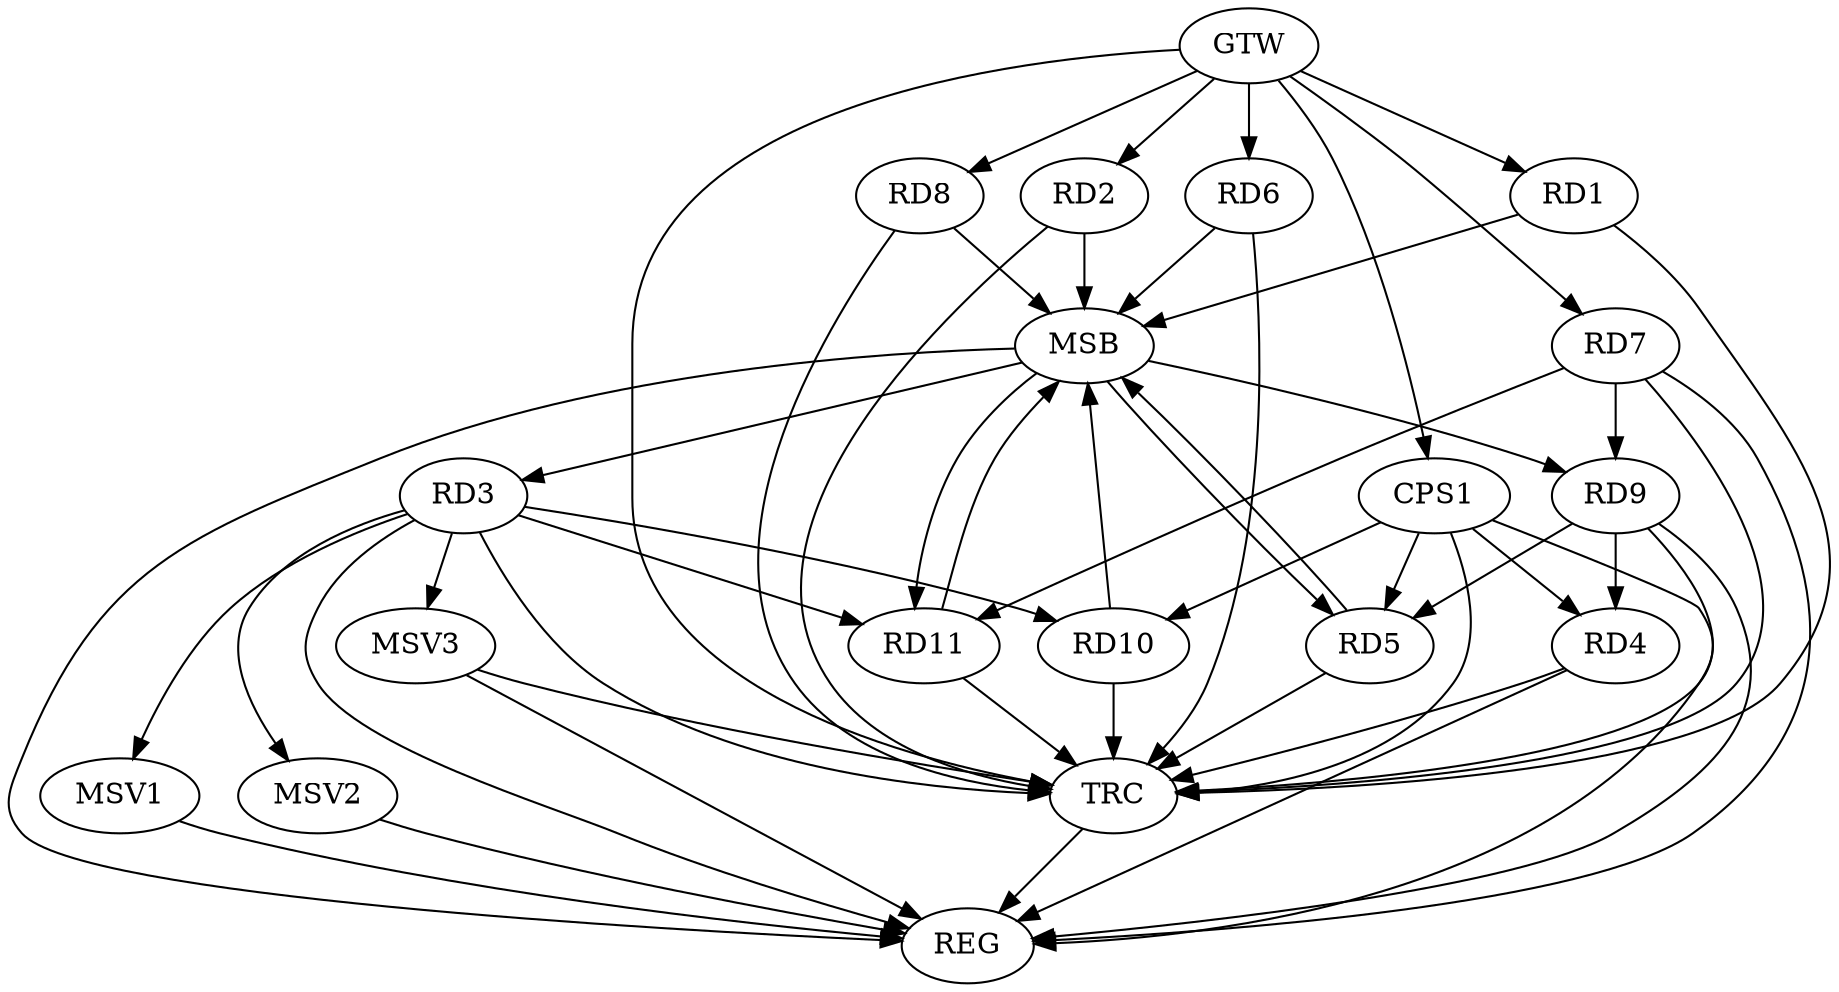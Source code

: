 strict digraph G {
  RD1 [ label="RD1" ];
  RD2 [ label="RD2" ];
  RD3 [ label="RD3" ];
  RD4 [ label="RD4" ];
  RD5 [ label="RD5" ];
  RD6 [ label="RD6" ];
  RD7 [ label="RD7" ];
  RD8 [ label="RD8" ];
  RD9 [ label="RD9" ];
  RD10 [ label="RD10" ];
  RD11 [ label="RD11" ];
  CPS1 [ label="CPS1" ];
  GTW [ label="GTW" ];
  REG [ label="REG" ];
  MSB [ label="MSB" ];
  TRC [ label="TRC" ];
  MSV1 [ label="MSV1" ];
  MSV2 [ label="MSV2" ];
  MSV3 [ label="MSV3" ];
  RD3 -> RD10;
  RD3 -> RD11;
  RD9 -> RD4;
  RD9 -> RD5;
  RD7 -> RD9;
  RD7 -> RD11;
  CPS1 -> RD4;
  CPS1 -> RD5;
  CPS1 -> RD10;
  GTW -> RD1;
  GTW -> RD2;
  GTW -> RD6;
  GTW -> RD7;
  GTW -> RD8;
  GTW -> CPS1;
  RD3 -> REG;
  RD4 -> REG;
  RD7 -> REG;
  RD9 -> REG;
  CPS1 -> REG;
  RD1 -> MSB;
  MSB -> RD3;
  MSB -> REG;
  RD2 -> MSB;
  MSB -> RD11;
  RD5 -> MSB;
  RD6 -> MSB;
  RD8 -> MSB;
  MSB -> RD5;
  RD10 -> MSB;
  RD11 -> MSB;
  MSB -> RD9;
  RD1 -> TRC;
  RD2 -> TRC;
  RD3 -> TRC;
  RD4 -> TRC;
  RD5 -> TRC;
  RD6 -> TRC;
  RD7 -> TRC;
  RD8 -> TRC;
  RD9 -> TRC;
  RD10 -> TRC;
  RD11 -> TRC;
  CPS1 -> TRC;
  GTW -> TRC;
  TRC -> REG;
  RD3 -> MSV1;
  MSV1 -> REG;
  RD3 -> MSV2;
  MSV2 -> REG;
  RD3 -> MSV3;
  MSV3 -> REG;
  MSV3 -> TRC;
}
